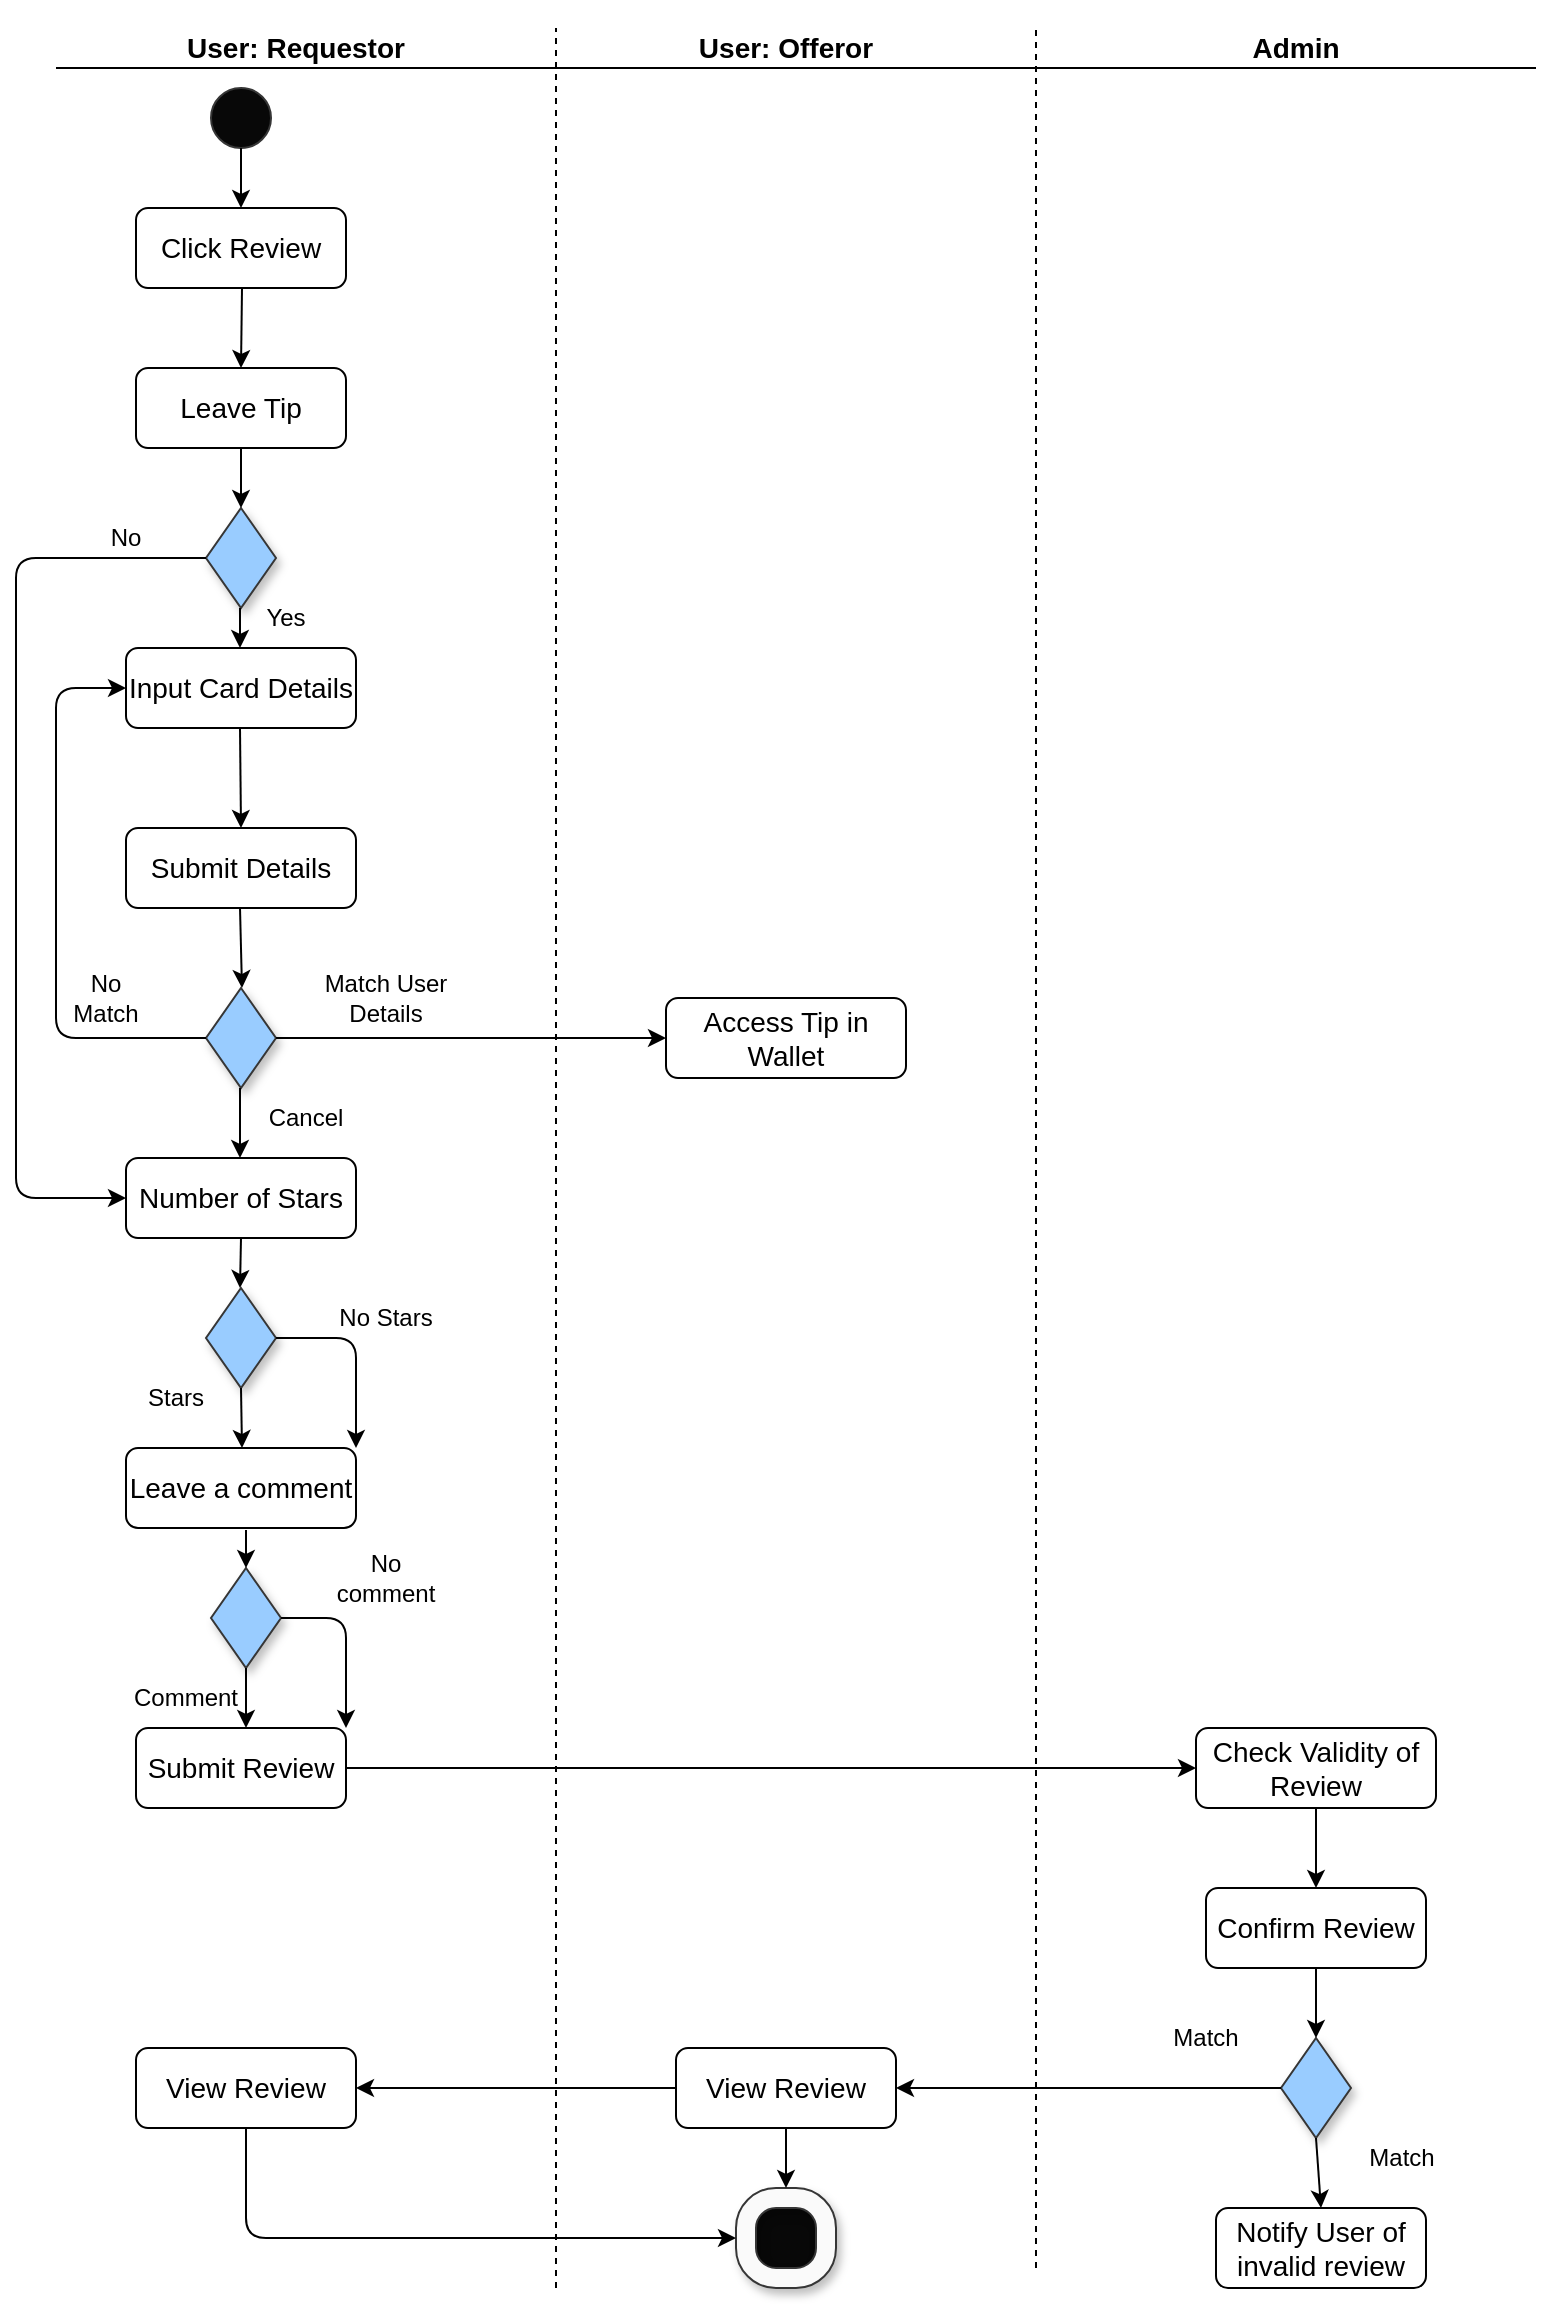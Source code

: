 <mxfile version="14.3.1" type="github">
  <diagram id="prtHgNgQTEPvFCAcTncT" name="Page-1">
    <mxGraphModel dx="2146" dy="882" grid="1" gridSize="10" guides="1" tooltips="1" connect="1" arrows="1" fold="1" page="1" pageScale="1" pageWidth="827" pageHeight="1169" math="0" shadow="0">
      <root>
        <mxCell id="0" />
        <mxCell id="1" parent="0" />
        <mxCell id="3Sa6O5D4K2Z7BfHcEVfZ-3" value="" style="ellipse;whiteSpace=wrap;html=1;aspect=fixed;strokeColor=#363636;shadow=0;fillColor=#080808;" vertex="1" parent="1">
          <mxGeometry x="107.5" y="50" width="30" height="30" as="geometry" />
        </mxCell>
        <mxCell id="3Sa6O5D4K2Z7BfHcEVfZ-4" value="&lt;font style=&quot;font-size: 14px&quot;&gt;Check Validity of Review&lt;/font&gt;" style="rounded=1;whiteSpace=wrap;html=1;" vertex="1" parent="1">
          <mxGeometry x="600" y="870" width="120" height="40" as="geometry" />
        </mxCell>
        <mxCell id="3Sa6O5D4K2Z7BfHcEVfZ-5" value="" style="rhombus;whiteSpace=wrap;html=1;shadow=1;strokeColor=#363636;fillColor=#99CCFF;" vertex="1" parent="1">
          <mxGeometry x="105" y="260" width="35" height="50" as="geometry" />
        </mxCell>
        <mxCell id="3Sa6O5D4K2Z7BfHcEVfZ-8" value="&lt;font style=&quot;font-size: 14px&quot;&gt;Number of Stars&lt;/font&gt;" style="rounded=1;whiteSpace=wrap;html=1;" vertex="1" parent="1">
          <mxGeometry x="65" y="585" width="115" height="40" as="geometry" />
        </mxCell>
        <mxCell id="3Sa6O5D4K2Z7BfHcEVfZ-9" value="&lt;font style=&quot;font-size: 14px&quot;&gt;Leave Tip&lt;/font&gt;" style="rounded=1;whiteSpace=wrap;html=1;" vertex="1" parent="1">
          <mxGeometry x="70" y="190" width="105" height="40" as="geometry" />
        </mxCell>
        <mxCell id="3Sa6O5D4K2Z7BfHcEVfZ-10" value="&lt;font style=&quot;font-size: 14px&quot;&gt;View Review&lt;/font&gt;" style="rounded=1;whiteSpace=wrap;html=1;" vertex="1" parent="1">
          <mxGeometry x="340" y="1030" width="110" height="40" as="geometry" />
        </mxCell>
        <mxCell id="3Sa6O5D4K2Z7BfHcEVfZ-11" value="&lt;font style=&quot;font-size: 14px&quot;&gt;View Review&lt;/font&gt;" style="rounded=1;whiteSpace=wrap;html=1;" vertex="1" parent="1">
          <mxGeometry x="70" y="1030" width="110" height="40" as="geometry" />
        </mxCell>
        <mxCell id="3Sa6O5D4K2Z7BfHcEVfZ-12" value="&lt;font style=&quot;font-size: 14px&quot;&gt;Access Tip in Wallet&lt;/font&gt;" style="rounded=1;whiteSpace=wrap;html=1;" vertex="1" parent="1">
          <mxGeometry x="335" y="505" width="120" height="40" as="geometry" />
        </mxCell>
        <mxCell id="3Sa6O5D4K2Z7BfHcEVfZ-13" value="&lt;font style=&quot;font-size: 14px&quot;&gt;Click Review&lt;/font&gt;" style="rounded=1;whiteSpace=wrap;html=1;" vertex="1" parent="1">
          <mxGeometry x="70" y="110" width="105" height="40" as="geometry" />
        </mxCell>
        <mxCell id="3Sa6O5D4K2Z7BfHcEVfZ-14" value="&lt;font style=&quot;font-size: 14px&quot;&gt;Input Card Details&lt;/font&gt;" style="rounded=1;whiteSpace=wrap;html=1;" vertex="1" parent="1">
          <mxGeometry x="65" y="330" width="115" height="40" as="geometry" />
        </mxCell>
        <mxCell id="3Sa6O5D4K2Z7BfHcEVfZ-15" value="&lt;font style=&quot;font-size: 14px&quot;&gt;Leave a comment&lt;/font&gt;" style="rounded=1;whiteSpace=wrap;html=1;" vertex="1" parent="1">
          <mxGeometry x="65" y="730" width="115" height="40" as="geometry" />
        </mxCell>
        <mxCell id="3Sa6O5D4K2Z7BfHcEVfZ-16" value="&lt;font style=&quot;font-size: 14px&quot;&gt;Submit Details&lt;/font&gt;" style="rounded=1;whiteSpace=wrap;html=1;" vertex="1" parent="1">
          <mxGeometry x="65" y="420" width="115" height="40" as="geometry" />
        </mxCell>
        <mxCell id="3Sa6O5D4K2Z7BfHcEVfZ-17" value="&lt;font style=&quot;font-size: 14px&quot;&gt;Submit Review&lt;/font&gt;" style="rounded=1;whiteSpace=wrap;html=1;" vertex="1" parent="1">
          <mxGeometry x="70" y="870" width="105" height="40" as="geometry" />
        </mxCell>
        <mxCell id="3Sa6O5D4K2Z7BfHcEVfZ-18" value="&lt;font style=&quot;font-size: 14px&quot;&gt;Notify User of invalid review&lt;/font&gt;" style="rounded=1;whiteSpace=wrap;html=1;" vertex="1" parent="1">
          <mxGeometry x="610" y="1110" width="105" height="40" as="geometry" />
        </mxCell>
        <mxCell id="3Sa6O5D4K2Z7BfHcEVfZ-20" value="" style="rhombus;whiteSpace=wrap;html=1;shadow=1;strokeColor=#363636;fillColor=#99CCFF;" vertex="1" parent="1">
          <mxGeometry x="107.5" y="790" width="35" height="50" as="geometry" />
        </mxCell>
        <mxCell id="3Sa6O5D4K2Z7BfHcEVfZ-21" value="" style="rhombus;whiteSpace=wrap;html=1;shadow=1;strokeColor=#363636;fillColor=#99CCFF;" vertex="1" parent="1">
          <mxGeometry x="105" y="650" width="35" height="50" as="geometry" />
        </mxCell>
        <mxCell id="3Sa6O5D4K2Z7BfHcEVfZ-22" value="" style="rhombus;whiteSpace=wrap;html=1;shadow=1;strokeColor=#363636;fillColor=#99CCFF;" vertex="1" parent="1">
          <mxGeometry x="105" y="500" width="35" height="50" as="geometry" />
        </mxCell>
        <mxCell id="3Sa6O5D4K2Z7BfHcEVfZ-23" value="" style="endArrow=classic;html=1;exitX=0.5;exitY=1;exitDx=0;exitDy=0;entryX=0.5;entryY=0;entryDx=0;entryDy=0;" edge="1" parent="1" source="3Sa6O5D4K2Z7BfHcEVfZ-3" target="3Sa6O5D4K2Z7BfHcEVfZ-13">
          <mxGeometry width="50" height="50" relative="1" as="geometry">
            <mxPoint x="400" y="390" as="sourcePoint" />
            <mxPoint x="450" y="340" as="targetPoint" />
          </mxGeometry>
        </mxCell>
        <mxCell id="3Sa6O5D4K2Z7BfHcEVfZ-24" value="" style="endArrow=classic;html=1;entryX=0.5;entryY=0;entryDx=0;entryDy=0;" edge="1" parent="1" target="3Sa6O5D4K2Z7BfHcEVfZ-9">
          <mxGeometry width="50" height="50" relative="1" as="geometry">
            <mxPoint x="123" y="150" as="sourcePoint" />
            <mxPoint x="124.5" y="180" as="targetPoint" />
          </mxGeometry>
        </mxCell>
        <mxCell id="3Sa6O5D4K2Z7BfHcEVfZ-25" value="" style="endArrow=classic;html=1;exitX=0.5;exitY=1;exitDx=0;exitDy=0;" edge="1" parent="1" source="3Sa6O5D4K2Z7BfHcEVfZ-9" target="3Sa6O5D4K2Z7BfHcEVfZ-5">
          <mxGeometry width="50" height="50" relative="1" as="geometry">
            <mxPoint x="120" y="250" as="sourcePoint" />
            <mxPoint x="120" y="260" as="targetPoint" />
          </mxGeometry>
        </mxCell>
        <mxCell id="3Sa6O5D4K2Z7BfHcEVfZ-26" value="" style="endArrow=classic;html=1;entryX=0.5;entryY=0;entryDx=0;entryDy=0;" edge="1" parent="1">
          <mxGeometry width="50" height="50" relative="1" as="geometry">
            <mxPoint x="122" y="310" as="sourcePoint" />
            <mxPoint x="122" y="330" as="targetPoint" />
          </mxGeometry>
        </mxCell>
        <mxCell id="3Sa6O5D4K2Z7BfHcEVfZ-27" value="" style="endArrow=classic;html=1;exitX=0.5;exitY=1;exitDx=0;exitDy=0;entryX=0.5;entryY=0;entryDx=0;entryDy=0;" edge="1" parent="1" target="3Sa6O5D4K2Z7BfHcEVfZ-16">
          <mxGeometry width="50" height="50" relative="1" as="geometry">
            <mxPoint x="122" y="370" as="sourcePoint" />
            <mxPoint x="122" y="400" as="targetPoint" />
          </mxGeometry>
        </mxCell>
        <mxCell id="3Sa6O5D4K2Z7BfHcEVfZ-29" value="&lt;font style=&quot;font-size: 14px&quot;&gt;Confirm Review&lt;/font&gt;" style="rounded=1;whiteSpace=wrap;html=1;" vertex="1" parent="1">
          <mxGeometry x="605" y="950" width="110" height="40" as="geometry" />
        </mxCell>
        <mxCell id="3Sa6O5D4K2Z7BfHcEVfZ-31" value="" style="endArrow=classic;html=1;exitX=0.5;exitY=1;exitDx=0;exitDy=0;" edge="1" parent="1">
          <mxGeometry width="50" height="50" relative="1" as="geometry">
            <mxPoint x="122" y="460" as="sourcePoint" />
            <mxPoint x="123" y="500" as="targetPoint" />
          </mxGeometry>
        </mxCell>
        <mxCell id="3Sa6O5D4K2Z7BfHcEVfZ-32" value="" style="endArrow=classic;html=1;entryX=0.5;entryY=0;entryDx=0;entryDy=0;" edge="1" parent="1">
          <mxGeometry width="50" height="50" relative="1" as="geometry">
            <mxPoint x="122" y="550" as="sourcePoint" />
            <mxPoint x="122" y="585" as="targetPoint" />
          </mxGeometry>
        </mxCell>
        <mxCell id="3Sa6O5D4K2Z7BfHcEVfZ-33" value="" style="endArrow=classic;html=1;entryX=0.5;entryY=0;entryDx=0;entryDy=0;exitX=0.5;exitY=1;exitDx=0;exitDy=0;" edge="1" parent="1" source="3Sa6O5D4K2Z7BfHcEVfZ-8">
          <mxGeometry width="50" height="50" relative="1" as="geometry">
            <mxPoint x="122" y="630" as="sourcePoint" />
            <mxPoint x="122" y="650" as="targetPoint" />
          </mxGeometry>
        </mxCell>
        <mxCell id="3Sa6O5D4K2Z7BfHcEVfZ-34" value="" style="endArrow=classic;html=1;exitX=0.5;exitY=1;exitDx=0;exitDy=0;" edge="1" parent="1" source="3Sa6O5D4K2Z7BfHcEVfZ-21">
          <mxGeometry width="50" height="50" relative="1" as="geometry">
            <mxPoint x="130" y="720" as="sourcePoint" />
            <mxPoint x="123" y="730" as="targetPoint" />
          </mxGeometry>
        </mxCell>
        <mxCell id="3Sa6O5D4K2Z7BfHcEVfZ-35" value="" style="endArrow=classic;html=1;entryX=0.5;entryY=0;entryDx=0;entryDy=0;" edge="1" parent="1" target="3Sa6O5D4K2Z7BfHcEVfZ-20">
          <mxGeometry width="50" height="50" relative="1" as="geometry">
            <mxPoint x="125" y="771" as="sourcePoint" />
            <mxPoint x="290.5" y="860" as="targetPoint" />
          </mxGeometry>
        </mxCell>
        <mxCell id="3Sa6O5D4K2Z7BfHcEVfZ-36" value="" style="endArrow=classic;html=1;entryX=0.5;entryY=0;entryDx=0;entryDy=0;" edge="1" parent="1">
          <mxGeometry width="50" height="50" relative="1" as="geometry">
            <mxPoint x="125" y="840" as="sourcePoint" />
            <mxPoint x="125" y="870" as="targetPoint" />
          </mxGeometry>
        </mxCell>
        <mxCell id="3Sa6O5D4K2Z7BfHcEVfZ-37" value="" style="endArrow=classic;html=1;exitX=1;exitY=0.5;exitDx=0;exitDy=0;entryX=0;entryY=0.5;entryDx=0;entryDy=0;" edge="1" parent="1" source="3Sa6O5D4K2Z7BfHcEVfZ-22" target="3Sa6O5D4K2Z7BfHcEVfZ-12">
          <mxGeometry width="50" height="50" relative="1" as="geometry">
            <mxPoint x="170" y="550" as="sourcePoint" />
            <mxPoint x="170.5" y="600" as="targetPoint" />
          </mxGeometry>
        </mxCell>
        <mxCell id="3Sa6O5D4K2Z7BfHcEVfZ-38" value="" style="endArrow=classic;html=1;exitX=0;exitY=0.5;exitDx=0;exitDy=0;entryX=0;entryY=0.5;entryDx=0;entryDy=0;" edge="1" parent="1" source="3Sa6O5D4K2Z7BfHcEVfZ-22" target="3Sa6O5D4K2Z7BfHcEVfZ-14">
          <mxGeometry width="50" height="50" relative="1" as="geometry">
            <mxPoint x="400" y="490" as="sourcePoint" />
            <mxPoint x="30" y="510" as="targetPoint" />
            <Array as="points">
              <mxPoint x="30" y="525" />
              <mxPoint x="30" y="350" />
            </Array>
          </mxGeometry>
        </mxCell>
        <mxCell id="3Sa6O5D4K2Z7BfHcEVfZ-39" value="" style="rhombus;whiteSpace=wrap;html=1;shadow=1;strokeColor=#363636;fillColor=#99CCFF;" vertex="1" parent="1">
          <mxGeometry x="642.5" y="1025" width="35" height="50" as="geometry" />
        </mxCell>
        <mxCell id="3Sa6O5D4K2Z7BfHcEVfZ-40" value="" style="endArrow=classic;html=1;exitX=1;exitY=0.5;exitDx=0;exitDy=0;entryX=0;entryY=0.5;entryDx=0;entryDy=0;" edge="1" parent="1" source="3Sa6O5D4K2Z7BfHcEVfZ-17" target="3Sa6O5D4K2Z7BfHcEVfZ-4">
          <mxGeometry width="50" height="50" relative="1" as="geometry">
            <mxPoint x="390" y="920" as="sourcePoint" />
            <mxPoint x="440" y="870" as="targetPoint" />
          </mxGeometry>
        </mxCell>
        <mxCell id="3Sa6O5D4K2Z7BfHcEVfZ-41" value="" style="endArrow=classic;html=1;exitX=0.5;exitY=1;exitDx=0;exitDy=0;entryX=0.5;entryY=0;entryDx=0;entryDy=0;" edge="1" parent="1" source="3Sa6O5D4K2Z7BfHcEVfZ-4" target="3Sa6O5D4K2Z7BfHcEVfZ-29">
          <mxGeometry width="50" height="50" relative="1" as="geometry">
            <mxPoint x="390" y="650" as="sourcePoint" />
            <mxPoint x="440" y="600" as="targetPoint" />
          </mxGeometry>
        </mxCell>
        <mxCell id="3Sa6O5D4K2Z7BfHcEVfZ-42" value="" style="endArrow=classic;html=1;exitX=0.5;exitY=1;exitDx=0;exitDy=0;entryX=0.5;entryY=0;entryDx=0;entryDy=0;" edge="1" parent="1" source="3Sa6O5D4K2Z7BfHcEVfZ-29" target="3Sa6O5D4K2Z7BfHcEVfZ-39">
          <mxGeometry width="50" height="50" relative="1" as="geometry">
            <mxPoint x="390" y="930" as="sourcePoint" />
            <mxPoint x="440" y="880" as="targetPoint" />
          </mxGeometry>
        </mxCell>
        <mxCell id="3Sa6O5D4K2Z7BfHcEVfZ-43" value="" style="endArrow=classic;html=1;exitX=0.5;exitY=1;exitDx=0;exitDy=0;entryX=0.5;entryY=0;entryDx=0;entryDy=0;" edge="1" parent="1" source="3Sa6O5D4K2Z7BfHcEVfZ-39" target="3Sa6O5D4K2Z7BfHcEVfZ-18">
          <mxGeometry width="50" height="50" relative="1" as="geometry">
            <mxPoint x="390" y="930" as="sourcePoint" />
            <mxPoint x="440" y="880" as="targetPoint" />
          </mxGeometry>
        </mxCell>
        <mxCell id="3Sa6O5D4K2Z7BfHcEVfZ-44" value="" style="endArrow=classic;html=1;exitX=0;exitY=0.5;exitDx=0;exitDy=0;" edge="1" parent="1" source="3Sa6O5D4K2Z7BfHcEVfZ-39" target="3Sa6O5D4K2Z7BfHcEVfZ-10">
          <mxGeometry width="50" height="50" relative="1" as="geometry">
            <mxPoint x="390" y="930" as="sourcePoint" />
            <mxPoint x="440" y="880" as="targetPoint" />
          </mxGeometry>
        </mxCell>
        <mxCell id="3Sa6O5D4K2Z7BfHcEVfZ-45" value="" style="endArrow=classic;html=1;exitX=0;exitY=0.5;exitDx=0;exitDy=0;entryX=1;entryY=0.5;entryDx=0;entryDy=0;" edge="1" parent="1" source="3Sa6O5D4K2Z7BfHcEVfZ-10" target="3Sa6O5D4K2Z7BfHcEVfZ-11">
          <mxGeometry width="50" height="50" relative="1" as="geometry">
            <mxPoint x="390" y="930" as="sourcePoint" />
            <mxPoint x="440" y="880" as="targetPoint" />
          </mxGeometry>
        </mxCell>
        <mxCell id="3Sa6O5D4K2Z7BfHcEVfZ-47" value="" style="ellipse;whiteSpace=wrap;html=1;aspect=fixed;shadow=0;strokeColor=#363636;fillColor=#080808;" vertex="1" parent="1">
          <mxGeometry x="370" y="1100" width="50" height="50" as="geometry" />
        </mxCell>
        <mxCell id="3Sa6O5D4K2Z7BfHcEVfZ-49" value="" style="verticalLabelPosition=bottom;verticalAlign=top;html=1;shape=mxgraph.basic.rounded_frame;dx=10;shadow=1;strokeColor=#363636;fillColor=#FAFAFA;" vertex="1" parent="1">
          <mxGeometry x="370" y="1100" width="50" height="50" as="geometry" />
        </mxCell>
        <mxCell id="3Sa6O5D4K2Z7BfHcEVfZ-50" value="" style="endArrow=classic;html=1;exitX=0.5;exitY=1;exitDx=0;exitDy=0;" edge="1" parent="1" source="3Sa6O5D4K2Z7BfHcEVfZ-10">
          <mxGeometry width="50" height="50" relative="1" as="geometry">
            <mxPoint x="390" y="850" as="sourcePoint" />
            <mxPoint x="395" y="1100" as="targetPoint" />
          </mxGeometry>
        </mxCell>
        <mxCell id="3Sa6O5D4K2Z7BfHcEVfZ-51" value="" style="endArrow=classic;html=1;exitX=0.5;exitY=1;exitDx=0;exitDy=0;entryX=0;entryY=0.5;entryDx=0;entryDy=0;entryPerimeter=0;" edge="1" parent="1" source="3Sa6O5D4K2Z7BfHcEVfZ-11" target="3Sa6O5D4K2Z7BfHcEVfZ-49">
          <mxGeometry width="50" height="50" relative="1" as="geometry">
            <mxPoint x="390" y="850" as="sourcePoint" />
            <mxPoint x="125" y="1150" as="targetPoint" />
            <Array as="points">
              <mxPoint x="125" y="1125" />
            </Array>
          </mxGeometry>
        </mxCell>
        <mxCell id="3Sa6O5D4K2Z7BfHcEVfZ-53" value="" style="endArrow=classic;html=1;exitX=0;exitY=0.5;exitDx=0;exitDy=0;entryX=0;entryY=0.5;entryDx=0;entryDy=0;" edge="1" parent="1" source="3Sa6O5D4K2Z7BfHcEVfZ-5" target="3Sa6O5D4K2Z7BfHcEVfZ-8">
          <mxGeometry width="50" height="50" relative="1" as="geometry">
            <mxPoint x="400" y="440" as="sourcePoint" />
            <mxPoint x="10" y="580" as="targetPoint" />
            <Array as="points">
              <mxPoint x="10" y="285" />
              <mxPoint x="10" y="605" />
            </Array>
          </mxGeometry>
        </mxCell>
        <mxCell id="3Sa6O5D4K2Z7BfHcEVfZ-54" value="No" style="text;html=1;strokeColor=none;fillColor=none;align=center;verticalAlign=middle;whiteSpace=wrap;rounded=0;" vertex="1" parent="1">
          <mxGeometry x="40" y="260" width="50" height="30" as="geometry" />
        </mxCell>
        <mxCell id="3Sa6O5D4K2Z7BfHcEVfZ-55" value="Yes" style="text;html=1;strokeColor=none;fillColor=none;align=center;verticalAlign=middle;whiteSpace=wrap;rounded=0;" vertex="1" parent="1">
          <mxGeometry x="120" y="300" width="50" height="30" as="geometry" />
        </mxCell>
        <mxCell id="3Sa6O5D4K2Z7BfHcEVfZ-56" value="Match User Details" style="text;html=1;strokeColor=none;fillColor=none;align=center;verticalAlign=middle;whiteSpace=wrap;rounded=0;" vertex="1" parent="1">
          <mxGeometry x="150" y="490" width="90" height="30" as="geometry" />
        </mxCell>
        <mxCell id="3Sa6O5D4K2Z7BfHcEVfZ-57" value="Cancel" style="text;html=1;strokeColor=none;fillColor=none;align=center;verticalAlign=middle;whiteSpace=wrap;rounded=0;" vertex="1" parent="1">
          <mxGeometry x="130" y="550" width="50" height="30" as="geometry" />
        </mxCell>
        <mxCell id="3Sa6O5D4K2Z7BfHcEVfZ-58" value="No Match" style="text;html=1;strokeColor=none;fillColor=none;align=center;verticalAlign=middle;whiteSpace=wrap;rounded=0;" vertex="1" parent="1">
          <mxGeometry x="30" y="490" width="50" height="30" as="geometry" />
        </mxCell>
        <mxCell id="3Sa6O5D4K2Z7BfHcEVfZ-59" value="" style="endArrow=classic;html=1;exitX=1;exitY=0.5;exitDx=0;exitDy=0;entryX=1;entryY=0;entryDx=0;entryDy=0;" edge="1" parent="1" source="3Sa6O5D4K2Z7BfHcEVfZ-21" target="3Sa6O5D4K2Z7BfHcEVfZ-15">
          <mxGeometry width="50" height="50" relative="1" as="geometry">
            <mxPoint x="400" y="950" as="sourcePoint" />
            <mxPoint x="180" y="675" as="targetPoint" />
            <Array as="points">
              <mxPoint x="180" y="675" />
            </Array>
          </mxGeometry>
        </mxCell>
        <mxCell id="3Sa6O5D4K2Z7BfHcEVfZ-60" value="" style="endArrow=classic;html=1;exitX=1;exitY=0.5;exitDx=0;exitDy=0;entryX=1;entryY=0;entryDx=0;entryDy=0;" edge="1" parent="1" target="3Sa6O5D4K2Z7BfHcEVfZ-17">
          <mxGeometry width="50" height="50" relative="1" as="geometry">
            <mxPoint x="142.5" y="815" as="sourcePoint" />
            <mxPoint x="182.5" y="870" as="targetPoint" />
            <Array as="points">
              <mxPoint x="175" y="815" />
            </Array>
          </mxGeometry>
        </mxCell>
        <mxCell id="3Sa6O5D4K2Z7BfHcEVfZ-61" value="No Stars" style="text;html=1;strokeColor=none;fillColor=none;align=center;verticalAlign=middle;whiteSpace=wrap;rounded=0;" vertex="1" parent="1">
          <mxGeometry x="170" y="650" width="50" height="30" as="geometry" />
        </mxCell>
        <mxCell id="3Sa6O5D4K2Z7BfHcEVfZ-62" value="Stars" style="text;html=1;strokeColor=none;fillColor=none;align=center;verticalAlign=middle;whiteSpace=wrap;rounded=0;" vertex="1" parent="1">
          <mxGeometry x="65" y="690" width="50" height="30" as="geometry" />
        </mxCell>
        <mxCell id="3Sa6O5D4K2Z7BfHcEVfZ-63" value="No comment" style="text;html=1;strokeColor=none;fillColor=none;align=center;verticalAlign=middle;whiteSpace=wrap;rounded=0;" vertex="1" parent="1">
          <mxGeometry x="170" y="780" width="50" height="30" as="geometry" />
        </mxCell>
        <mxCell id="3Sa6O5D4K2Z7BfHcEVfZ-64" value="Comment" style="text;html=1;strokeColor=none;fillColor=none;align=center;verticalAlign=middle;whiteSpace=wrap;rounded=0;" vertex="1" parent="1">
          <mxGeometry x="70" y="840" width="50" height="30" as="geometry" />
        </mxCell>
        <mxCell id="3Sa6O5D4K2Z7BfHcEVfZ-65" value="Match" style="text;html=1;strokeColor=none;fillColor=none;align=center;verticalAlign=middle;whiteSpace=wrap;rounded=0;" vertex="1" parent="1">
          <mxGeometry x="677.5" y="1070" width="50" height="30" as="geometry" />
        </mxCell>
        <mxCell id="3Sa6O5D4K2Z7BfHcEVfZ-66" value="Match" style="text;html=1;strokeColor=none;fillColor=none;align=center;verticalAlign=middle;whiteSpace=wrap;rounded=0;" vertex="1" parent="1">
          <mxGeometry x="580" y="1010" width="50" height="30" as="geometry" />
        </mxCell>
        <mxCell id="3Sa6O5D4K2Z7BfHcEVfZ-67" value="" style="endArrow=none;dashed=1;html=1;" edge="1" parent="1">
          <mxGeometry width="50" height="50" relative="1" as="geometry">
            <mxPoint x="280" y="1150" as="sourcePoint" />
            <mxPoint x="280" y="20" as="targetPoint" />
          </mxGeometry>
        </mxCell>
        <mxCell id="3Sa6O5D4K2Z7BfHcEVfZ-68" value="" style="endArrow=none;dashed=1;html=1;" edge="1" parent="1">
          <mxGeometry width="50" height="50" relative="1" as="geometry">
            <mxPoint x="520" y="1140" as="sourcePoint" />
            <mxPoint x="520" y="20" as="targetPoint" />
          </mxGeometry>
        </mxCell>
        <mxCell id="3Sa6O5D4K2Z7BfHcEVfZ-69" value="&lt;font style=&quot;font-size: 14px&quot;&gt;&lt;b&gt;User: Requestor&lt;/b&gt;&lt;/font&gt;" style="text;html=1;strokeColor=none;fillColor=none;align=center;verticalAlign=middle;whiteSpace=wrap;rounded=0;shadow=1;" vertex="1" parent="1">
          <mxGeometry x="60" y="10" width="180" height="40" as="geometry" />
        </mxCell>
        <mxCell id="3Sa6O5D4K2Z7BfHcEVfZ-70" value="&lt;font style=&quot;font-size: 14px&quot;&gt;&lt;b&gt;User: Offeror&lt;/b&gt;&lt;/font&gt;" style="text;html=1;strokeColor=none;fillColor=none;align=center;verticalAlign=middle;whiteSpace=wrap;rounded=0;shadow=1;" vertex="1" parent="1">
          <mxGeometry x="305" y="10" width="180" height="40" as="geometry" />
        </mxCell>
        <mxCell id="3Sa6O5D4K2Z7BfHcEVfZ-71" value="&lt;font style=&quot;font-size: 14px&quot;&gt;&lt;b&gt;Admin&lt;/b&gt;&lt;/font&gt;" style="text;html=1;strokeColor=none;fillColor=none;align=center;verticalAlign=middle;whiteSpace=wrap;rounded=0;shadow=1;" vertex="1" parent="1">
          <mxGeometry x="560" y="10" width="180" height="40" as="geometry" />
        </mxCell>
        <mxCell id="3Sa6O5D4K2Z7BfHcEVfZ-72" value="" style="endArrow=none;html=1;exitX=0;exitY=0.75;exitDx=0;exitDy=0;" edge="1" parent="1">
          <mxGeometry width="50" height="50" relative="1" as="geometry">
            <mxPoint x="30" y="40" as="sourcePoint" />
            <mxPoint x="770" y="40" as="targetPoint" />
          </mxGeometry>
        </mxCell>
      </root>
    </mxGraphModel>
  </diagram>
</mxfile>
